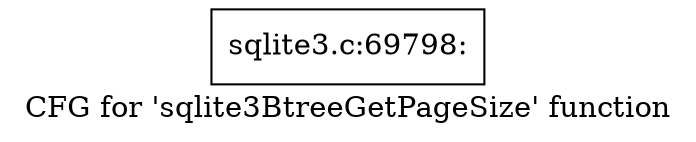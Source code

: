digraph "CFG for 'sqlite3BtreeGetPageSize' function" {
	label="CFG for 'sqlite3BtreeGetPageSize' function";

	Node0x55c0f729e770 [shape=record,label="{sqlite3.c:69798:}"];
}
